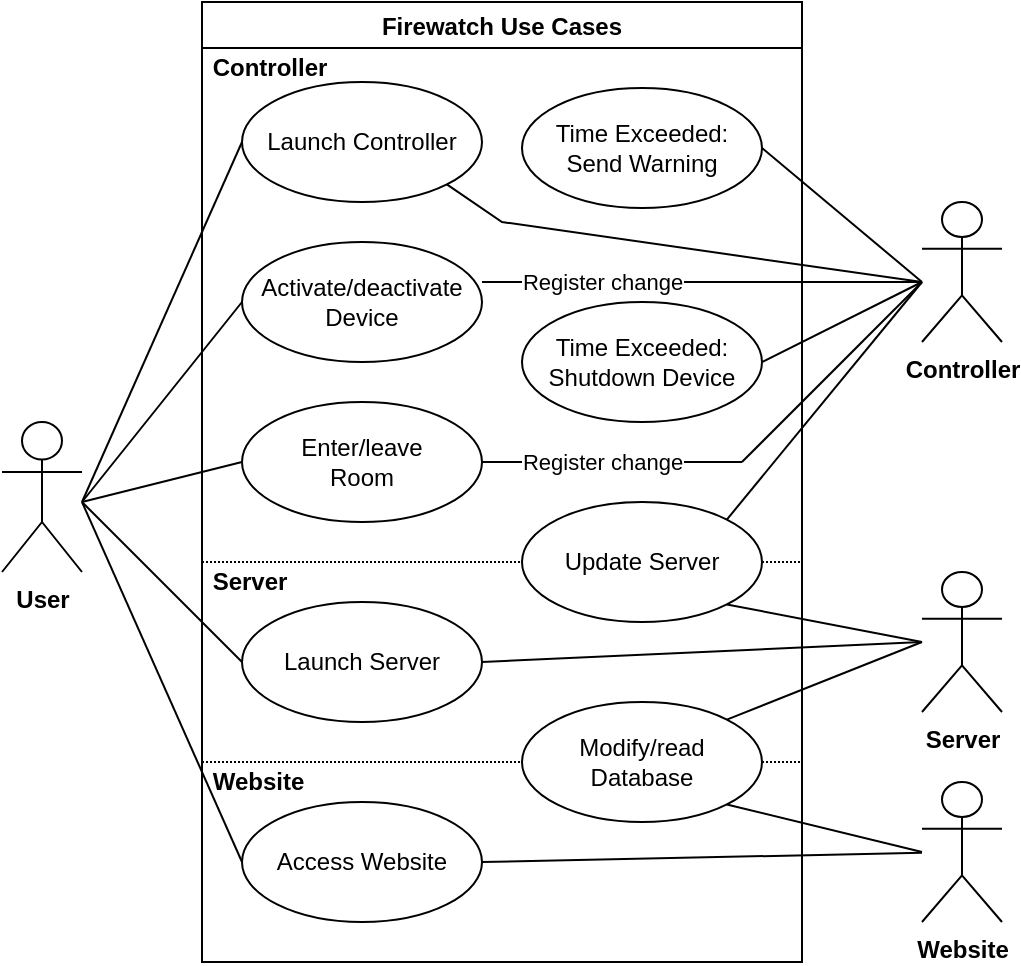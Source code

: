 <mxfile version="18.1.3" type="device"><diagram id="CGNnVjskdqJLz1Al1rN_" name="Page-1"><mxGraphModel dx="944" dy="625" grid="1" gridSize="10" guides="1" tooltips="1" connect="1" arrows="1" fold="1" page="1" pageScale="1" pageWidth="1200" pageHeight="1920" math="0" shadow="0"><root><mxCell id="0"/><mxCell id="1" parent="0"/><mxCell id="T1JI5XcqIZF5iLdA5PVE-45" style="edgeStyle=none;rounded=0;orthogonalLoop=1;jettySize=auto;html=1;endArrow=none;endFill=0;" edge="1" parent="1"><mxGeometry relative="1" as="geometry"><mxPoint x="720" y="260" as="sourcePoint"/><mxPoint x="630" y="350" as="targetPoint"/></mxGeometry></mxCell><mxCell id="T1JI5XcqIZF5iLdA5PVE-22" value="" style="line;strokeWidth=1;html=1;dashed=1;dashPattern=1 1;" vertex="1" parent="1"><mxGeometry x="360" y="395" width="300" height="10" as="geometry"/></mxCell><mxCell id="T1JI5XcqIZF5iLdA5PVE-1" value="Firewatch Use Cases" style="swimlane;" vertex="1" parent="1"><mxGeometry x="360" y="120" width="300" height="480" as="geometry"/></mxCell><mxCell id="T1JI5XcqIZF5iLdA5PVE-21" value="" style="line;strokeWidth=1;html=1;dashed=1;dashPattern=1 1;" vertex="1" parent="T1JI5XcqIZF5iLdA5PVE-1"><mxGeometry y="375" width="300" height="10" as="geometry"/></mxCell><mxCell id="T1JI5XcqIZF5iLdA5PVE-6" value="Launch Controller" style="ellipse;whiteSpace=wrap;html=1;" vertex="1" parent="T1JI5XcqIZF5iLdA5PVE-1"><mxGeometry x="20" y="40" width="120" height="60" as="geometry"/></mxCell><mxCell id="T1JI5XcqIZF5iLdA5PVE-7" value="Launch Server" style="ellipse;whiteSpace=wrap;html=1;" vertex="1" parent="T1JI5XcqIZF5iLdA5PVE-1"><mxGeometry x="20" y="300" width="120" height="60" as="geometry"/></mxCell><mxCell id="T1JI5XcqIZF5iLdA5PVE-8" value="Enter/leave&lt;br&gt;Room" style="ellipse;whiteSpace=wrap;html=1;" vertex="1" parent="T1JI5XcqIZF5iLdA5PVE-1"><mxGeometry x="20" y="200" width="120" height="60" as="geometry"/></mxCell><mxCell id="T1JI5XcqIZF5iLdA5PVE-9" value="Activate/deactivate&lt;br&gt;Device" style="ellipse;whiteSpace=wrap;html=1;" vertex="1" parent="T1JI5XcqIZF5iLdA5PVE-1"><mxGeometry x="20" y="120" width="120" height="60" as="geometry"/></mxCell><mxCell id="T1JI5XcqIZF5iLdA5PVE-10" value="Modify/read&lt;br&gt;Database" style="ellipse;whiteSpace=wrap;html=1;" vertex="1" parent="T1JI5XcqIZF5iLdA5PVE-1"><mxGeometry x="160" y="350" width="120" height="60" as="geometry"/></mxCell><mxCell id="T1JI5XcqIZF5iLdA5PVE-12" value="Time Exceeded:&lt;br&gt;Send Warning" style="ellipse;whiteSpace=wrap;html=1;" vertex="1" parent="T1JI5XcqIZF5iLdA5PVE-1"><mxGeometry x="160" y="43" width="120" height="60" as="geometry"/></mxCell><mxCell id="T1JI5XcqIZF5iLdA5PVE-13" value="Update Server" style="ellipse;whiteSpace=wrap;html=1;" vertex="1" parent="T1JI5XcqIZF5iLdA5PVE-1"><mxGeometry x="160" y="250" width="120" height="60" as="geometry"/></mxCell><mxCell id="T1JI5XcqIZF5iLdA5PVE-17" value="Access Website" style="ellipse;whiteSpace=wrap;html=1;" vertex="1" parent="T1JI5XcqIZF5iLdA5PVE-1"><mxGeometry x="20" y="400" width="120" height="60" as="geometry"/></mxCell><mxCell id="T1JI5XcqIZF5iLdA5PVE-41" value="&lt;b&gt;&amp;nbsp;Server&lt;/b&gt;" style="text;html=1;strokeColor=none;fillColor=none;align=left;verticalAlign=middle;whiteSpace=wrap;rounded=0;dashed=1;dashPattern=1 1;" vertex="1" parent="T1JI5XcqIZF5iLdA5PVE-1"><mxGeometry y="280" width="60" height="20" as="geometry"/></mxCell><mxCell id="T1JI5XcqIZF5iLdA5PVE-42" value="&lt;b&gt;&amp;nbsp;Website&lt;/b&gt;" style="text;html=1;strokeColor=none;fillColor=none;align=left;verticalAlign=middle;whiteSpace=wrap;rounded=0;dashed=1;dashPattern=1 1;" vertex="1" parent="T1JI5XcqIZF5iLdA5PVE-1"><mxGeometry y="380" width="60" height="20" as="geometry"/></mxCell><mxCell id="T1JI5XcqIZF5iLdA5PVE-43" value="&lt;b&gt;&amp;nbsp;Controller&lt;/b&gt;" style="text;html=1;strokeColor=none;fillColor=none;align=left;verticalAlign=middle;whiteSpace=wrap;rounded=0;dashed=1;dashPattern=1 1;" vertex="1" parent="T1JI5XcqIZF5iLdA5PVE-1"><mxGeometry y="23" width="60" height="20" as="geometry"/></mxCell><mxCell id="T1JI5XcqIZF5iLdA5PVE-14" value="Time Exceeded:&lt;br&gt;Shutdown Device" style="ellipse;whiteSpace=wrap;html=1;" vertex="1" parent="T1JI5XcqIZF5iLdA5PVE-1"><mxGeometry x="160" y="150" width="120" height="60" as="geometry"/></mxCell><mxCell id="T1JI5XcqIZF5iLdA5PVE-27" style="edgeStyle=none;rounded=0;orthogonalLoop=1;jettySize=auto;html=1;entryX=0;entryY=0.5;entryDx=0;entryDy=0;endArrow=none;endFill=0;" edge="1" parent="1" target="T1JI5XcqIZF5iLdA5PVE-17"><mxGeometry relative="1" as="geometry"><mxPoint x="300" y="370" as="sourcePoint"/></mxGeometry></mxCell><mxCell id="T1JI5XcqIZF5iLdA5PVE-28" style="edgeStyle=none;rounded=0;orthogonalLoop=1;jettySize=auto;html=1;entryX=0;entryY=0.5;entryDx=0;entryDy=0;endArrow=none;endFill=0;" edge="1" parent="1" target="T1JI5XcqIZF5iLdA5PVE-7"><mxGeometry relative="1" as="geometry"><mxPoint x="300" y="370" as="sourcePoint"/></mxGeometry></mxCell><mxCell id="T1JI5XcqIZF5iLdA5PVE-29" style="edgeStyle=none;rounded=0;orthogonalLoop=1;jettySize=auto;html=1;entryX=0;entryY=0.5;entryDx=0;entryDy=0;endArrow=none;endFill=0;" edge="1" parent="1" target="T1JI5XcqIZF5iLdA5PVE-8"><mxGeometry relative="1" as="geometry"><mxPoint x="300" y="370" as="sourcePoint"/></mxGeometry></mxCell><mxCell id="T1JI5XcqIZF5iLdA5PVE-30" style="edgeStyle=none;rounded=0;orthogonalLoop=1;jettySize=auto;html=1;entryX=0;entryY=0.5;entryDx=0;entryDy=0;endArrow=none;endFill=0;" edge="1" parent="1" target="T1JI5XcqIZF5iLdA5PVE-6"><mxGeometry relative="1" as="geometry"><mxPoint x="300" y="370" as="sourcePoint"/></mxGeometry></mxCell><mxCell id="T1JI5XcqIZF5iLdA5PVE-31" style="edgeStyle=none;rounded=0;orthogonalLoop=1;jettySize=auto;html=1;entryX=0;entryY=0.5;entryDx=0;entryDy=0;endArrow=none;endFill=0;" edge="1" parent="1" target="T1JI5XcqIZF5iLdA5PVE-9"><mxGeometry relative="1" as="geometry"><mxPoint x="300" y="370" as="sourcePoint"/></mxGeometry></mxCell><mxCell id="T1JI5XcqIZF5iLdA5PVE-2" value="&lt;b&gt;User&lt;/b&gt;" style="shape=umlActor;verticalLabelPosition=bottom;verticalAlign=top;html=1;" vertex="1" parent="1"><mxGeometry x="260" y="330" width="40" height="75" as="geometry"/></mxCell><mxCell id="T1JI5XcqIZF5iLdA5PVE-32" style="edgeStyle=none;rounded=0;orthogonalLoop=1;jettySize=auto;html=1;entryX=1;entryY=0.5;entryDx=0;entryDy=0;endArrow=none;endFill=0;" edge="1" parent="1" target="T1JI5XcqIZF5iLdA5PVE-12"><mxGeometry relative="1" as="geometry"><mxPoint x="720" y="260" as="sourcePoint"/></mxGeometry></mxCell><mxCell id="T1JI5XcqIZF5iLdA5PVE-33" style="edgeStyle=none;rounded=0;orthogonalLoop=1;jettySize=auto;html=1;entryX=1;entryY=0.5;entryDx=0;entryDy=0;endArrow=none;endFill=0;" edge="1" parent="1" target="T1JI5XcqIZF5iLdA5PVE-14"><mxGeometry relative="1" as="geometry"><mxPoint x="720" y="260" as="sourcePoint"/></mxGeometry></mxCell><mxCell id="T1JI5XcqIZF5iLdA5PVE-38" style="rounded=0;orthogonalLoop=1;jettySize=auto;html=1;endArrow=none;endFill=0;" edge="1" parent="1"><mxGeometry relative="1" as="geometry"><mxPoint x="720" y="260" as="sourcePoint"/><mxPoint x="500" y="260" as="targetPoint"/></mxGeometry></mxCell><mxCell id="T1JI5XcqIZF5iLdA5PVE-47" value="Register change" style="edgeLabel;html=1;align=center;verticalAlign=middle;resizable=0;points=[];fontSize=11;fontFamily=Helvetica;fontColor=default;" vertex="1" connectable="0" parent="T1JI5XcqIZF5iLdA5PVE-38"><mxGeometry x="0.359" y="-2" relative="1" as="geometry"><mxPoint x="-11" y="2" as="offset"/></mxGeometry></mxCell><mxCell id="T1JI5XcqIZF5iLdA5PVE-51" style="shape=connector;rounded=0;orthogonalLoop=1;jettySize=auto;html=1;entryX=1;entryY=0;entryDx=0;entryDy=0;labelBackgroundColor=default;fontFamily=Helvetica;fontSize=11;fontColor=default;endArrow=none;endFill=0;strokeColor=default;" edge="1" parent="1" target="T1JI5XcqIZF5iLdA5PVE-13"><mxGeometry relative="1" as="geometry"><mxPoint x="720" y="260" as="sourcePoint"/></mxGeometry></mxCell><mxCell id="T1JI5XcqIZF5iLdA5PVE-3" value="&lt;b&gt;Controller&lt;/b&gt;" style="shape=umlActor;verticalLabelPosition=bottom;verticalAlign=top;html=1;gradientColor=none;" vertex="1" parent="1"><mxGeometry x="720" y="220" width="40" height="70" as="geometry"/></mxCell><mxCell id="T1JI5XcqIZF5iLdA5PVE-23" style="rounded=0;orthogonalLoop=1;jettySize=auto;html=1;entryX=1;entryY=0;entryDx=0;entryDy=0;endArrow=none;endFill=0;" edge="1" parent="1" target="T1JI5XcqIZF5iLdA5PVE-10"><mxGeometry relative="1" as="geometry"><mxPoint x="720" y="440" as="sourcePoint"/></mxGeometry></mxCell><mxCell id="T1JI5XcqIZF5iLdA5PVE-26" style="edgeStyle=none;rounded=0;orthogonalLoop=1;jettySize=auto;html=1;entryX=1;entryY=1;entryDx=0;entryDy=0;endArrow=none;endFill=0;" edge="1" parent="1" target="T1JI5XcqIZF5iLdA5PVE-13"><mxGeometry relative="1" as="geometry"><mxPoint x="720" y="440" as="sourcePoint"/></mxGeometry></mxCell><mxCell id="T1JI5XcqIZF5iLdA5PVE-40" style="edgeStyle=none;rounded=0;orthogonalLoop=1;jettySize=auto;html=1;entryX=1;entryY=0.5;entryDx=0;entryDy=0;endArrow=none;endFill=0;" edge="1" parent="1" target="T1JI5XcqIZF5iLdA5PVE-7"><mxGeometry relative="1" as="geometry"><mxPoint x="720" y="440" as="sourcePoint"/></mxGeometry></mxCell><mxCell id="T1JI5XcqIZF5iLdA5PVE-5" value="&lt;b&gt;Server&lt;/b&gt;" style="shape=umlActor;verticalLabelPosition=bottom;verticalAlign=top;html=1;" vertex="1" parent="1"><mxGeometry x="720" y="405" width="40" height="70" as="geometry"/></mxCell><mxCell id="T1JI5XcqIZF5iLdA5PVE-24" style="edgeStyle=none;rounded=0;orthogonalLoop=1;jettySize=auto;html=1;entryX=1;entryY=1;entryDx=0;entryDy=0;endArrow=none;endFill=0;" edge="1" parent="1" target="T1JI5XcqIZF5iLdA5PVE-10"><mxGeometry relative="1" as="geometry"><mxPoint x="720" y="545" as="sourcePoint"/></mxGeometry></mxCell><mxCell id="T1JI5XcqIZF5iLdA5PVE-15" value="&lt;b&gt;Website&lt;/b&gt;" style="shape=umlActor;verticalLabelPosition=bottom;verticalAlign=top;html=1;" vertex="1" parent="1"><mxGeometry x="720" y="510" width="40" height="70" as="geometry"/></mxCell><mxCell id="T1JI5XcqIZF5iLdA5PVE-46" style="edgeStyle=none;rounded=0;orthogonalLoop=1;jettySize=auto;html=1;endArrow=none;endFill=0;exitX=1;exitY=0.5;exitDx=0;exitDy=0;" edge="1" parent="1" source="T1JI5XcqIZF5iLdA5PVE-8"><mxGeometry relative="1" as="geometry"><mxPoint x="730" y="270" as="sourcePoint"/><mxPoint x="630" y="350" as="targetPoint"/></mxGeometry></mxCell><mxCell id="T1JI5XcqIZF5iLdA5PVE-48" value="Register change" style="edgeLabel;html=1;align=center;verticalAlign=middle;resizable=0;points=[];fontSize=11;fontFamily=Helvetica;fontColor=default;" vertex="1" connectable="0" parent="T1JI5XcqIZF5iLdA5PVE-46"><mxGeometry x="-0.462" y="1" relative="1" as="geometry"><mxPoint x="25" y="1" as="offset"/></mxGeometry></mxCell><mxCell id="T1JI5XcqIZF5iLdA5PVE-52" style="edgeStyle=none;shape=connector;rounded=0;orthogonalLoop=1;jettySize=auto;html=1;exitX=1;exitY=1;exitDx=0;exitDy=0;labelBackgroundColor=default;fontFamily=Helvetica;fontSize=11;fontColor=default;endArrow=none;endFill=0;strokeColor=default;" edge="1" parent="1" source="T1JI5XcqIZF5iLdA5PVE-6"><mxGeometry relative="1" as="geometry"><mxPoint x="720" y="260" as="targetPoint"/><Array as="points"><mxPoint x="510" y="230"/></Array></mxGeometry></mxCell><mxCell id="T1JI5XcqIZF5iLdA5PVE-53" style="edgeStyle=none;shape=connector;rounded=0;orthogonalLoop=1;jettySize=auto;html=1;exitX=1;exitY=0.5;exitDx=0;exitDy=0;labelBackgroundColor=default;fontFamily=Helvetica;fontSize=11;fontColor=default;endArrow=none;endFill=0;strokeColor=default;" edge="1" parent="1" source="T1JI5XcqIZF5iLdA5PVE-17" target="T1JI5XcqIZF5iLdA5PVE-15"><mxGeometry relative="1" as="geometry"/></mxCell></root></mxGraphModel></diagram></mxfile>